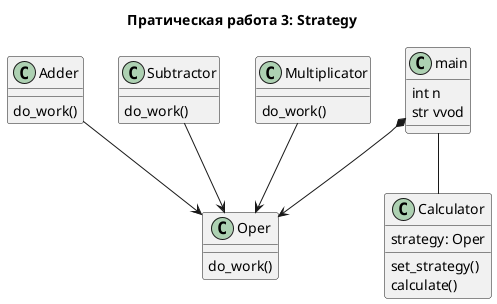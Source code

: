 @startuml
title Пратическая работа 3: Strategy
class Oper{
do_work()
}
class Calculator{
strategy: Oper
set_strategy()
calculate()
}

class Adder{
do_work()
}
class Subtractor{
do_work()
}
class Multiplicator{
do_work()
}
class main{
int n
str vvod
}

Adder --> Oper
Subtractor --> Oper
Multiplicator --> Oper
main *--> Oper
main -- Calculator
@enduml